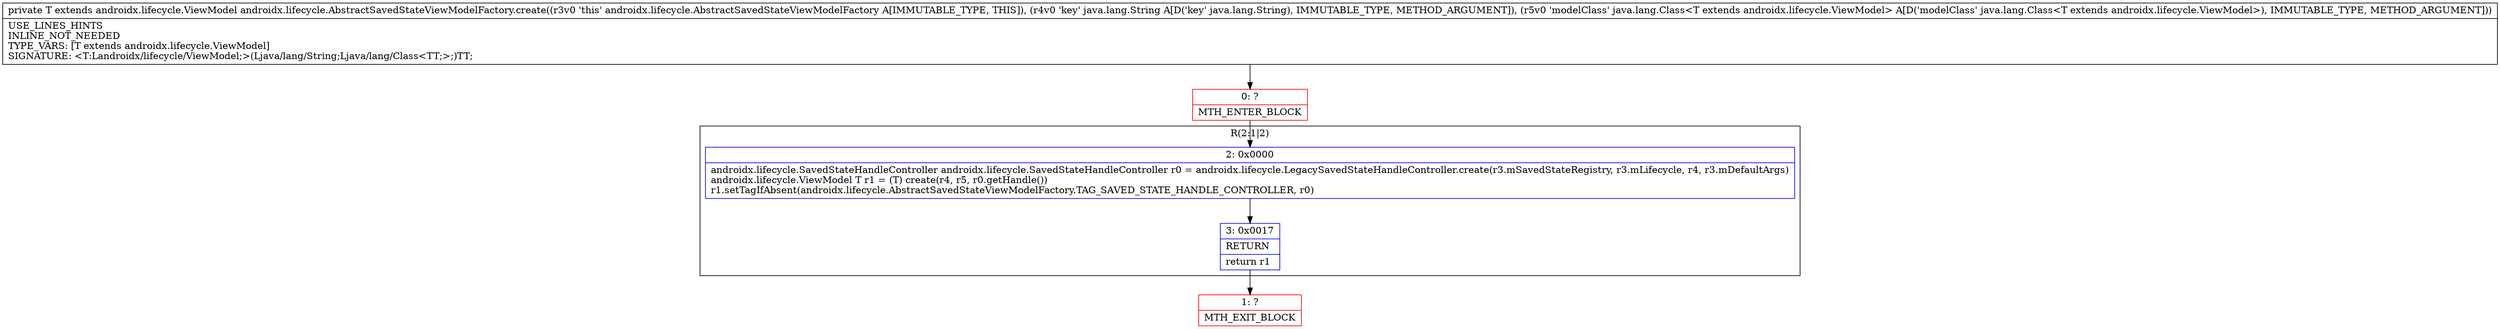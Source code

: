 digraph "CFG forandroidx.lifecycle.AbstractSavedStateViewModelFactory.create(Ljava\/lang\/String;Ljava\/lang\/Class;)Landroidx\/lifecycle\/ViewModel;" {
subgraph cluster_Region_1620099224 {
label = "R(2:1|2)";
node [shape=record,color=blue];
Node_2 [shape=record,label="{2\:\ 0x0000|androidx.lifecycle.SavedStateHandleController androidx.lifecycle.SavedStateHandleController r0 = androidx.lifecycle.LegacySavedStateHandleController.create(r3.mSavedStateRegistry, r3.mLifecycle, r4, r3.mDefaultArgs)\landroidx.lifecycle.ViewModel T r1 = (T) create(r4, r5, r0.getHandle())\lr1.setTagIfAbsent(androidx.lifecycle.AbstractSavedStateViewModelFactory.TAG_SAVED_STATE_HANDLE_CONTROLLER, r0)\l}"];
Node_3 [shape=record,label="{3\:\ 0x0017|RETURN\l|return r1\l}"];
}
Node_0 [shape=record,color=red,label="{0\:\ ?|MTH_ENTER_BLOCK\l}"];
Node_1 [shape=record,color=red,label="{1\:\ ?|MTH_EXIT_BLOCK\l}"];
MethodNode[shape=record,label="{private T extends androidx.lifecycle.ViewModel androidx.lifecycle.AbstractSavedStateViewModelFactory.create((r3v0 'this' androidx.lifecycle.AbstractSavedStateViewModelFactory A[IMMUTABLE_TYPE, THIS]), (r4v0 'key' java.lang.String A[D('key' java.lang.String), IMMUTABLE_TYPE, METHOD_ARGUMENT]), (r5v0 'modelClass' java.lang.Class\<T extends androidx.lifecycle.ViewModel\> A[D('modelClass' java.lang.Class\<T extends androidx.lifecycle.ViewModel\>), IMMUTABLE_TYPE, METHOD_ARGUMENT]))  | USE_LINES_HINTS\lINLINE_NOT_NEEDED\lTYPE_VARS: [T extends androidx.lifecycle.ViewModel]\lSIGNATURE: \<T:Landroidx\/lifecycle\/ViewModel;\>(Ljava\/lang\/String;Ljava\/lang\/Class\<TT;\>;)TT;\l}"];
MethodNode -> Node_0;Node_2 -> Node_3;
Node_3 -> Node_1;
Node_0 -> Node_2;
}

